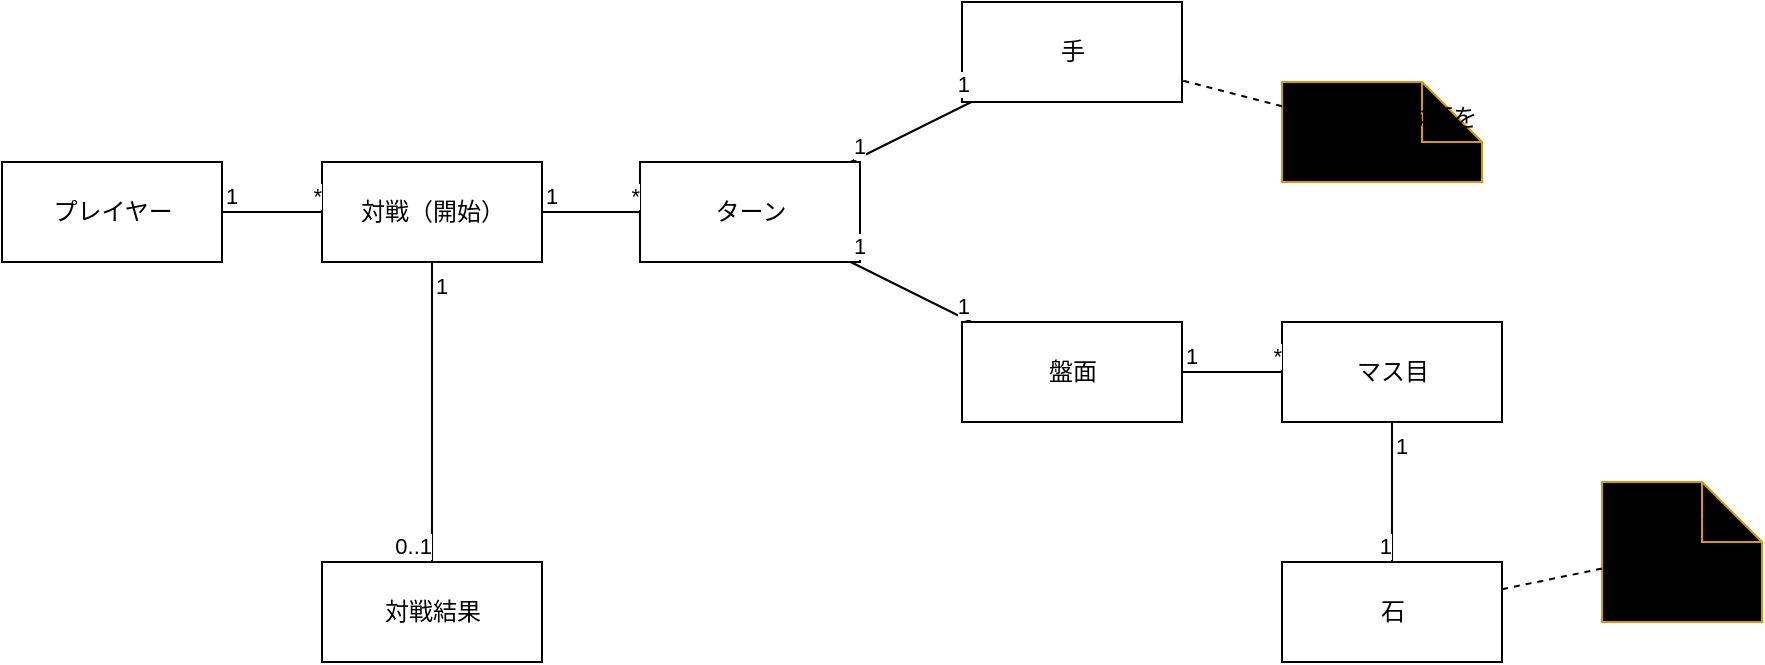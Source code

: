 <mxfile>
    <diagram id="cgQj5sj0VM-Bga6tmyxf" name="ページ1">
        <mxGraphModel dx="1312" dy="508" grid="1" gridSize="10" guides="1" tooltips="1" connect="1" arrows="1" fold="1" page="1" pageScale="1" pageWidth="827" pageHeight="1169" math="0" shadow="0">
            <root>
                <mxCell id="0"/>
                <mxCell id="1" parent="0"/>
                <mxCell id="2" value="対戦（開始）" style="html=1;" parent="1" vertex="1">
                    <mxGeometry x="200" y="120" width="110" height="50" as="geometry"/>
                </mxCell>
                <mxCell id="4" value="盤面" style="html=1;" parent="1" vertex="1">
                    <mxGeometry x="520" y="200" width="110" height="50" as="geometry"/>
                </mxCell>
                <mxCell id="5" value="石" style="html=1;" parent="1" vertex="1">
                    <mxGeometry x="680" y="320" width="110" height="50" as="geometry"/>
                </mxCell>
                <mxCell id="6" value="対戦結果" style="html=1;" parent="1" vertex="1">
                    <mxGeometry x="200" y="320" width="110" height="50" as="geometry"/>
                </mxCell>
                <mxCell id="7" value="プレイヤー" style="html=1;" parent="1" vertex="1">
                    <mxGeometry x="40" y="120" width="110" height="50" as="geometry"/>
                </mxCell>
                <mxCell id="8" value="石の種類&lt;br&gt;・空&lt;br&gt;・黒&lt;br&gt;・白" style="shape=note;whiteSpace=wrap;html=1;backgroundOutline=1;darkOpacity=0.05;fillColor=#000000;strokeColor=#d79b00;align=left;" parent="1" vertex="1">
                    <mxGeometry x="840" y="280" width="80" height="70" as="geometry"/>
                </mxCell>
                <mxCell id="9" value="" style="endArrow=none;dashed=1;html=1;" parent="1" source="8" target="5" edge="1">
                    <mxGeometry width="50" height="50" relative="1" as="geometry">
                        <mxPoint x="260" y="360" as="sourcePoint"/>
                        <mxPoint x="310" y="310" as="targetPoint"/>
                    </mxGeometry>
                </mxCell>
                <mxCell id="10" value="" style="endArrow=none;html=1;edgeStyle=orthogonalEdgeStyle;" parent="1" source="7" target="2" edge="1">
                    <mxGeometry relative="1" as="geometry">
                        <mxPoint x="290" y="250" as="sourcePoint"/>
                        <mxPoint x="450" y="250" as="targetPoint"/>
                    </mxGeometry>
                </mxCell>
                <mxCell id="11" value="1" style="edgeLabel;resizable=0;html=1;align=left;verticalAlign=bottom;" parent="10" connectable="0" vertex="1">
                    <mxGeometry x="-1" relative="1" as="geometry"/>
                </mxCell>
                <mxCell id="12" value="*" style="edgeLabel;resizable=0;html=1;align=right;verticalAlign=bottom;" parent="10" connectable="0" vertex="1">
                    <mxGeometry x="1" relative="1" as="geometry"/>
                </mxCell>
                <mxCell id="16" value="ターン" style="html=1;" parent="1" vertex="1">
                    <mxGeometry x="359" y="120" width="110" height="50" as="geometry"/>
                </mxCell>
                <mxCell id="17" value="" style="endArrow=none;html=1;edgeStyle=orthogonalEdgeStyle;" parent="1" source="2" target="16" edge="1">
                    <mxGeometry relative="1" as="geometry">
                        <mxPoint x="160" y="155" as="sourcePoint"/>
                        <mxPoint x="250" y="155" as="targetPoint"/>
                    </mxGeometry>
                </mxCell>
                <mxCell id="18" value="1" style="edgeLabel;resizable=0;html=1;align=left;verticalAlign=bottom;" parent="17" connectable="0" vertex="1">
                    <mxGeometry x="-1" relative="1" as="geometry"/>
                </mxCell>
                <mxCell id="19" value="*" style="edgeLabel;resizable=0;html=1;align=right;verticalAlign=bottom;" parent="17" connectable="0" vertex="1">
                    <mxGeometry x="1" relative="1" as="geometry"/>
                </mxCell>
                <mxCell id="20" value="" style="endArrow=none;html=1;" parent="1" source="16" target="4" edge="1">
                    <mxGeometry relative="1" as="geometry">
                        <mxPoint x="360" y="155" as="sourcePoint"/>
                        <mxPoint x="450" y="155" as="targetPoint"/>
                    </mxGeometry>
                </mxCell>
                <mxCell id="21" value="1" style="edgeLabel;resizable=0;html=1;align=left;verticalAlign=bottom;" parent="20" connectable="0" vertex="1">
                    <mxGeometry x="-1" relative="1" as="geometry"/>
                </mxCell>
                <mxCell id="22" value="1" style="edgeLabel;resizable=0;html=1;align=right;verticalAlign=bottom;" parent="20" connectable="0" vertex="1">
                    <mxGeometry x="1" relative="1" as="geometry"/>
                </mxCell>
                <mxCell id="23" value="マス目" style="html=1;" parent="1" vertex="1">
                    <mxGeometry x="680" y="200" width="110" height="50" as="geometry"/>
                </mxCell>
                <mxCell id="24" value="" style="endArrow=none;html=1;" parent="1" source="4" target="23" edge="1">
                    <mxGeometry relative="1" as="geometry">
                        <mxPoint x="560" y="155" as="sourcePoint"/>
                        <mxPoint x="650" y="155" as="targetPoint"/>
                    </mxGeometry>
                </mxCell>
                <mxCell id="25" value="1" style="edgeLabel;resizable=0;html=1;align=left;verticalAlign=bottom;" parent="24" connectable="0" vertex="1">
                    <mxGeometry x="-1" relative="1" as="geometry"/>
                </mxCell>
                <mxCell id="26" value="*" style="edgeLabel;resizable=0;html=1;align=right;verticalAlign=bottom;" parent="24" connectable="0" vertex="1">
                    <mxGeometry x="1" relative="1" as="geometry"/>
                </mxCell>
                <mxCell id="27" value="" style="endArrow=none;html=1;" parent="1" source="23" target="5" edge="1">
                    <mxGeometry relative="1" as="geometry">
                        <mxPoint x="760" y="235" as="sourcePoint"/>
                        <mxPoint x="850" y="235" as="targetPoint"/>
                    </mxGeometry>
                </mxCell>
                <mxCell id="28" value="1" style="edgeLabel;resizable=0;html=1;align=left;verticalAlign=bottom;" parent="27" connectable="0" vertex="1">
                    <mxGeometry x="-1" relative="1" as="geometry">
                        <mxPoint y="20" as="offset"/>
                    </mxGeometry>
                </mxCell>
                <mxCell id="29" value="1" style="edgeLabel;resizable=0;html=1;align=right;verticalAlign=bottom;" parent="27" connectable="0" vertex="1">
                    <mxGeometry x="1" relative="1" as="geometry"/>
                </mxCell>
                <mxCell id="30" value="手" style="html=1;" parent="1" vertex="1">
                    <mxGeometry x="520" y="40" width="110" height="50" as="geometry"/>
                </mxCell>
                <mxCell id="31" value="" style="endArrow=none;html=1;" parent="1" source="16" target="30" edge="1">
                    <mxGeometry relative="1" as="geometry">
                        <mxPoint x="560" y="177" as="sourcePoint"/>
                        <mxPoint x="650" y="213" as="targetPoint"/>
                    </mxGeometry>
                </mxCell>
                <mxCell id="32" value="1" style="edgeLabel;resizable=0;html=1;align=left;verticalAlign=bottom;" parent="31" connectable="0" vertex="1">
                    <mxGeometry x="-1" relative="1" as="geometry"/>
                </mxCell>
                <mxCell id="33" value="1" style="edgeLabel;resizable=0;html=1;align=right;verticalAlign=bottom;" parent="31" connectable="0" vertex="1">
                    <mxGeometry x="1" relative="1" as="geometry"/>
                </mxCell>
                <mxCell id="34" value="どこにどんな石を置くか" style="shape=note;whiteSpace=wrap;html=1;backgroundOutline=1;darkOpacity=0.05;fillColor=#000000;strokeColor=#d79b00;align=left;" parent="1" vertex="1">
                    <mxGeometry x="680" y="80" width="100" height="50" as="geometry"/>
                </mxCell>
                <mxCell id="35" value="" style="endArrow=none;dashed=1;html=1;" parent="1" source="34" target="30" edge="1">
                    <mxGeometry width="50" height="50" relative="1" as="geometry">
                        <mxPoint x="80" y="140" as="sourcePoint"/>
                        <mxPoint x="770" y="103.0" as="targetPoint"/>
                    </mxGeometry>
                </mxCell>
                <mxCell id="36" value="" style="endArrow=none;html=1;" parent="1" source="2" target="6" edge="1">
                    <mxGeometry relative="1" as="geometry">
                        <mxPoint x="745" y="260" as="sourcePoint"/>
                        <mxPoint x="745" y="330" as="targetPoint"/>
                    </mxGeometry>
                </mxCell>
                <mxCell id="37" value="1" style="edgeLabel;resizable=0;html=1;align=left;verticalAlign=bottom;" parent="36" connectable="0" vertex="1">
                    <mxGeometry x="-1" relative="1" as="geometry">
                        <mxPoint y="20" as="offset"/>
                    </mxGeometry>
                </mxCell>
                <mxCell id="38" value="0..1" style="edgeLabel;resizable=0;html=1;align=right;verticalAlign=bottom;" parent="36" connectable="0" vertex="1">
                    <mxGeometry x="1" relative="1" as="geometry"/>
                </mxCell>
            </root>
        </mxGraphModel>
    </diagram>
</mxfile>